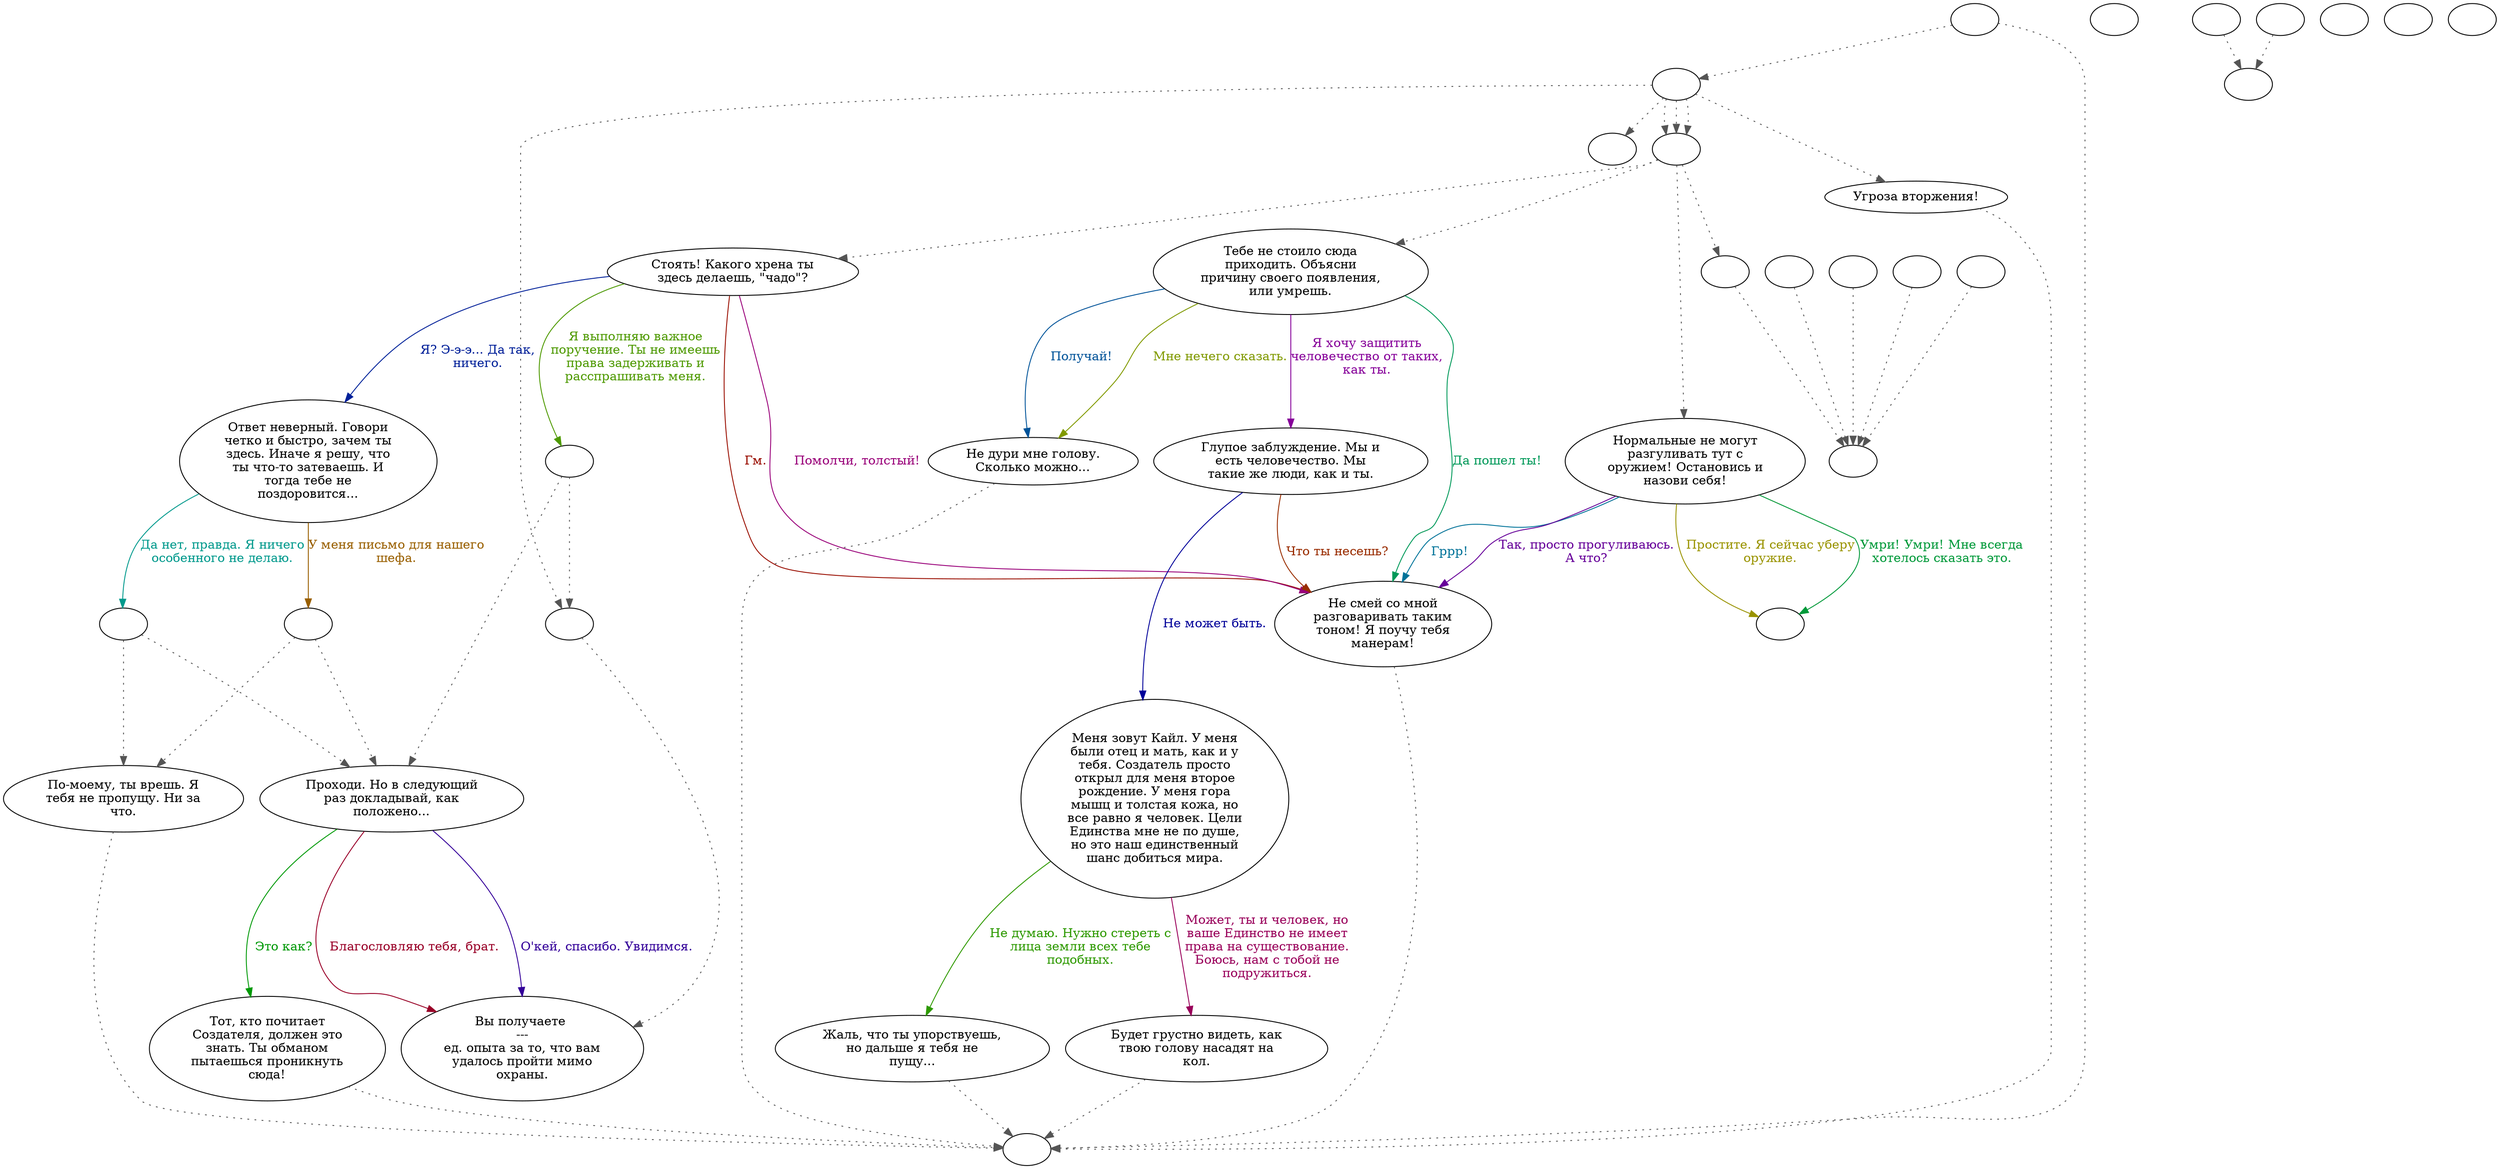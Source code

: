 digraph airgrd {
  "start" [style=filled       fillcolor="#FFFFFF"       color="#000000"]
  "start" -> "do_dialogue" [style=dotted color="#555555"]
  "start" -> "combat" [style=dotted color="#555555"]
  "start" [label=""]
  "do_dialogue" [style=filled       fillcolor="#FFFFFF"       color="#000000"]
  "do_dialogue" -> "airgrd00" [style=dotted color="#555555"]
  "do_dialogue" -> "dialog" [style=dotted color="#555555"]
  "do_dialogue" -> "dialog" [style=dotted color="#555555"]
  "do_dialogue" -> "airgrd08" [style=dotted color="#555555"]
  "do_dialogue" -> "airgrd15" [style=dotted color="#555555"]
  "do_dialogue" -> "dialog" [style=dotted color="#555555"]
  "do_dialogue" [label=""]
  "dialog" [style=filled       fillcolor="#FFFFFF"       color="#000000"]
  "dialog" -> "get_reaction" [style=dotted color="#555555"]
  "dialog" -> "airgrd01" [style=dotted color="#555555"]
  "dialog" -> "airgrd03" [style=dotted color="#555555"]
  "dialog" -> "airgrd09" [style=dotted color="#555555"]
  "dialog" [label=""]
  "airgrd00" [style=filled       fillcolor="#FFFFFF"       color="#000000"]
  "airgrd00" [label=""]
  "airgrd01" [style=filled       fillcolor="#FFFFFF"       color="#000000"]
  "airgrd01" [label="Нормальные не могут\nразгуливать тут с\nоружием! Остановись и\nназови себя!"]
  "airgrd01" -> "airgrd02" [label="Гррр!" color="#007399" fontcolor="#007399"]
  "airgrd01" -> "airgrdtim" [label="Простите. Я сейчас уберу\nоружие." color="#999300" fontcolor="#999300"]
  "airgrd01" -> "airgrd02" [label="Так, просто прогуливаюсь.\nА что?" color="#660099" fontcolor="#660099"]
  "airgrd01" -> "airgrdtim" [label="Умри! Умри! Мне всегда\nхотелось сказать это." color="#009939" fontcolor="#009939"]
  "airgrd02" [style=filled       fillcolor="#FFFFFF"       color="#000000"]
  "airgrd02" -> "combat" [style=dotted color="#555555"]
  "airgrd02" [label="Не смей со мной\nразговаривать таким\nтоном! Я поучу тебя\nманерам!"]
  "airgrd03" [style=filled       fillcolor="#FFFFFF"       color="#000000"]
  "airgrd03" [label="Стоять! Какого хрена ты\nздесь делаешь, \"чадо\"?"]
  "airgrd03" -> "airgrd02" [label="Гм." color="#990D00" fontcolor="#990D00"]
  "airgrd03" -> "airgrd04" [label="Я? Э-э-э... Да так,\nничего." color="#002099" fontcolor="#002099"]
  "airgrd03" -> "airgrd03a" [label="Я выполняю важное\nпоручение. Ты не имеешь\nправа задерживать и\nрасспрашивать меня." color="#4D9900" fontcolor="#4D9900"]
  "airgrd03" -> "airgrd02" [label="Помолчи, толстый!" color="#990079" fontcolor="#990079"]
  "airgrd03a" [style=filled       fillcolor="#FFFFFF"       color="#000000"]
  "airgrd03a" -> "airgrd06" [style=dotted color="#555555"]
  "airgrd03a" -> "airgrd08" [style=dotted color="#555555"]
  "airgrd03a" [label=""]
  "airgrd04" [style=filled       fillcolor="#FFFFFF"       color="#000000"]
  "airgrd04" [label="Ответ неверный. Говори\nчетко и быстро, зачем ты\nздесь. Иначе я решу, что\nты что-то затеваешь. И\nтогда тебе не\nпоздоровится..."]
  "airgrd04" -> "airgrd04a" [label="Да нет, правда. Я ничего\nособенного не делаю." color="#00998C" fontcolor="#00998C"]
  "airgrd04" -> "airgrd04b" [label="У меня письмо для нашего\nшефа." color="#995F00" fontcolor="#995F00"]
  "airgrd04a" [style=filled       fillcolor="#FFFFFF"       color="#000000"]
  "airgrd04a" -> "airgrd06" [style=dotted color="#555555"]
  "airgrd04a" -> "airgrd05" [style=dotted color="#555555"]
  "airgrd04a" [label=""]
  "airgrd04b" [style=filled       fillcolor="#FFFFFF"       color="#000000"]
  "airgrd04b" -> "airgrd06" [style=dotted color="#555555"]
  "airgrd04b" -> "airgrd05" [style=dotted color="#555555"]
  "airgrd04b" [label=""]
  "airgrd05" [style=filled       fillcolor="#FFFFFF"       color="#000000"]
  "airgrd05" -> "combat" [style=dotted color="#555555"]
  "airgrd05" [label="По-моему, ты врешь. Я\nтебя не пропущу. Ни за\nчто."]
  "airgrd06" [style=filled       fillcolor="#FFFFFF"       color="#000000"]
  "airgrd06" [label="Проходи. Но в следующий\nраз докладывай, как\nположено..."]
  "airgrd06" -> "bluff_end" [label="О'кей, спасибо. Увидимся." color="#330099" fontcolor="#330099"]
  "airgrd06" -> "airgrd07" [label="Это как?" color="#009906" fontcolor="#009906"]
  "airgrd06" -> "bluff_end" [label="Благословляю тебя, брат." color="#990027" fontcolor="#990027"]
  "airgrd07" [style=filled       fillcolor="#FFFFFF"       color="#000000"]
  "airgrd07" -> "combat" [style=dotted color="#555555"]
  "airgrd07" [label="Тот, кто почитает\nСоздателя, должен это\nзнать. Ты обманом\nпытаешься проникнуть\nсюда!"]
  "airgrd08" [style=filled       fillcolor="#FFFFFF"       color="#000000"]
  "airgrd08" -> "bluff_end" [style=dotted color="#555555"]
  "airgrd08" [label=""]
  "airgrd09" [style=filled       fillcolor="#FFFFFF"       color="#000000"]
  "airgrd09" [label="Тебе не стоило сюда\nприходить. Объясни\nпричину своего появления,\nили умрешь."]
  "airgrd09" -> "airgrd10" [label=" Получай!" color="#005399" fontcolor="#005399"]
  "airgrd09" -> "airgrd10" [label="Мне нечего сказать." color="#809900" fontcolor="#809900"]
  "airgrd09" -> "airgrd11" [label="Я хочу защитить\nчеловечество от таких,\nкак ты." color="#860099" fontcolor="#860099"]
  "airgrd09" -> "airgrd02" [label="Да пошел ты!" color="#009959" fontcolor="#009959"]
  "airgrd10" [style=filled       fillcolor="#FFFFFF"       color="#000000"]
  "airgrd10" -> "combat" [style=dotted color="#555555"]
  "airgrd10" [label="Не дури мне голову.\nСколько можно..."]
  "airgrd11" [style=filled       fillcolor="#FFFFFF"       color="#000000"]
  "airgrd11" [label="Глупое заблуждение. Мы и\nесть человечество. Мы\nтакие же люди, как и ты."]
  "airgrd11" -> "airgrd02" [label="Что ты несешь?" color="#992C00" fontcolor="#992C00"]
  "airgrd11" -> "airgrd12" [label="Не может быть." color="#000099" fontcolor="#000099"]
  "airgrd12" [style=filled       fillcolor="#FFFFFF"       color="#000000"]
  "airgrd12" [label="Меня зовут Кайл. У меня\nбыли отец и мать, как и у\nтебя. Создатель просто\nоткрыл для меня второе\nрождение. У меня гора\nмышц и толстая кожа, но\nвсе равно я человек. Цели\nЕдинства мне не по душе,\nно это наш единственный\nшанс добиться мира."]
  "airgrd12" -> "airgrd13" [label="Не думаю. Нужно стереть с\nлица земли всех тебе\nподобных." color="#2D9900" fontcolor="#2D9900"]
  "airgrd12" -> "airgrd14" [label="Может, ты и человек, но\nваше Единство не имеет\nправа на существование.\nБоюсь, нам с тобой не\nподружиться." color="#99005A" fontcolor="#99005A"]
  "airgrd13" [style=filled       fillcolor="#FFFFFF"       color="#000000"]
  "airgrd13" -> "combat" [style=dotted color="#555555"]
  "airgrd13" [label="Жаль, что ты упорствуешь,\nно дальше я тебя не\nпущу..."]
  "airgrd14" [style=filled       fillcolor="#FFFFFF"       color="#000000"]
  "airgrd14" -> "combat" [style=dotted color="#555555"]
  "airgrd14" [label="Будет грустно видеть, как\nтвою голову насадят на\nкол."]
  "airgrd15" [style=filled       fillcolor="#FFFFFF"       color="#000000"]
  "airgrd15" -> "combat" [style=dotted color="#555555"]
  "airgrd15" [label="Угроза вторжения!"]
  "bluff_end" [style=filled       fillcolor="#FFFFFF"       color="#000000"]
  "bluff_end" [label="Вы получаете \n---\nед. опыта за то, что вам\nудалось пройти мимо\nохраны."]
  "dialog_end" [style=filled       fillcolor="#FFFFFF"       color="#000000"]
  "dialog_end" [label=""]
  "airgrdtim" [style=filled       fillcolor="#FFFFFF"       color="#000000"]
  "airgrdtim" [label=""]
  "combat" [style=filled       fillcolor="#FFFFFF"       color="#000000"]
  "combat" [label=""]
  "get_reaction" [style=filled       fillcolor="#FFFFFF"       color="#000000"]
  "get_reaction" -> "ReactToLevel" [style=dotted color="#555555"]
  "get_reaction" [label=""]
  "ReactToLevel" [style=filled       fillcolor="#FFFFFF"       color="#000000"]
  "ReactToLevel" [label=""]
  "LevelToReact" [style=filled       fillcolor="#FFFFFF"       color="#000000"]
  "LevelToReact" [label=""]
  "UpReact" [style=filled       fillcolor="#FFFFFF"       color="#000000"]
  "UpReact" -> "ReactToLevel" [style=dotted color="#555555"]
  "UpReact" [label=""]
  "DownReact" [style=filled       fillcolor="#FFFFFF"       color="#000000"]
  "DownReact" -> "ReactToLevel" [style=dotted color="#555555"]
  "DownReact" [label=""]
  "BottomReact" [style=filled       fillcolor="#FFFFFF"       color="#000000"]
  "BottomReact" [label=""]
  "TopReact" [style=filled       fillcolor="#FFFFFF"       color="#000000"]
  "TopReact" [label=""]
  "BigUpReact" [style=filled       fillcolor="#FFFFFF"       color="#000000"]
  "BigUpReact" -> "ReactToLevel" [style=dotted color="#555555"]
  "BigUpReact" [label=""]
  "BigDownReact" [style=filled       fillcolor="#FFFFFF"       color="#000000"]
  "BigDownReact" -> "ReactToLevel" [style=dotted color="#555555"]
  "BigDownReact" [label=""]
  "UpReactLevel" [style=filled       fillcolor="#FFFFFF"       color="#000000"]
  "UpReactLevel" -> "LevelToReact" [style=dotted color="#555555"]
  "UpReactLevel" [label=""]
  "DownReactLevel" [style=filled       fillcolor="#FFFFFF"       color="#000000"]
  "DownReactLevel" -> "LevelToReact" [style=dotted color="#555555"]
  "DownReactLevel" [label=""]
  "Goodbyes" [style=filled       fillcolor="#FFFFFF"       color="#000000"]
  "Goodbyes" [label=""]
}